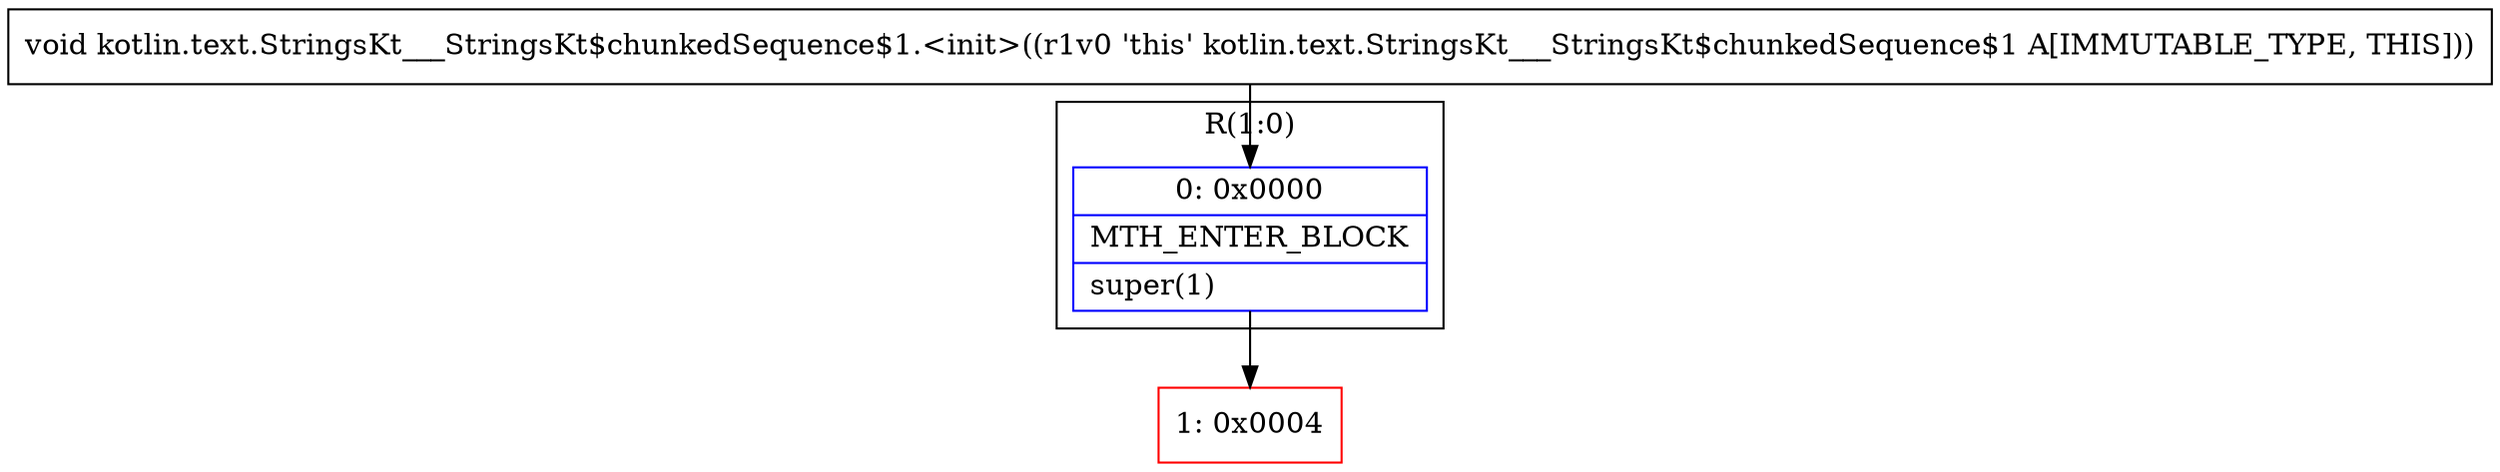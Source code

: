 digraph "CFG forkotlin.text.StringsKt___StringsKt$chunkedSequence$1.\<init\>()V" {
subgraph cluster_Region_478164759 {
label = "R(1:0)";
node [shape=record,color=blue];
Node_0 [shape=record,label="{0\:\ 0x0000|MTH_ENTER_BLOCK\l|super(1)\l}"];
}
Node_1 [shape=record,color=red,label="{1\:\ 0x0004}"];
MethodNode[shape=record,label="{void kotlin.text.StringsKt___StringsKt$chunkedSequence$1.\<init\>((r1v0 'this' kotlin.text.StringsKt___StringsKt$chunkedSequence$1 A[IMMUTABLE_TYPE, THIS])) }"];
MethodNode -> Node_0;
Node_0 -> Node_1;
}

